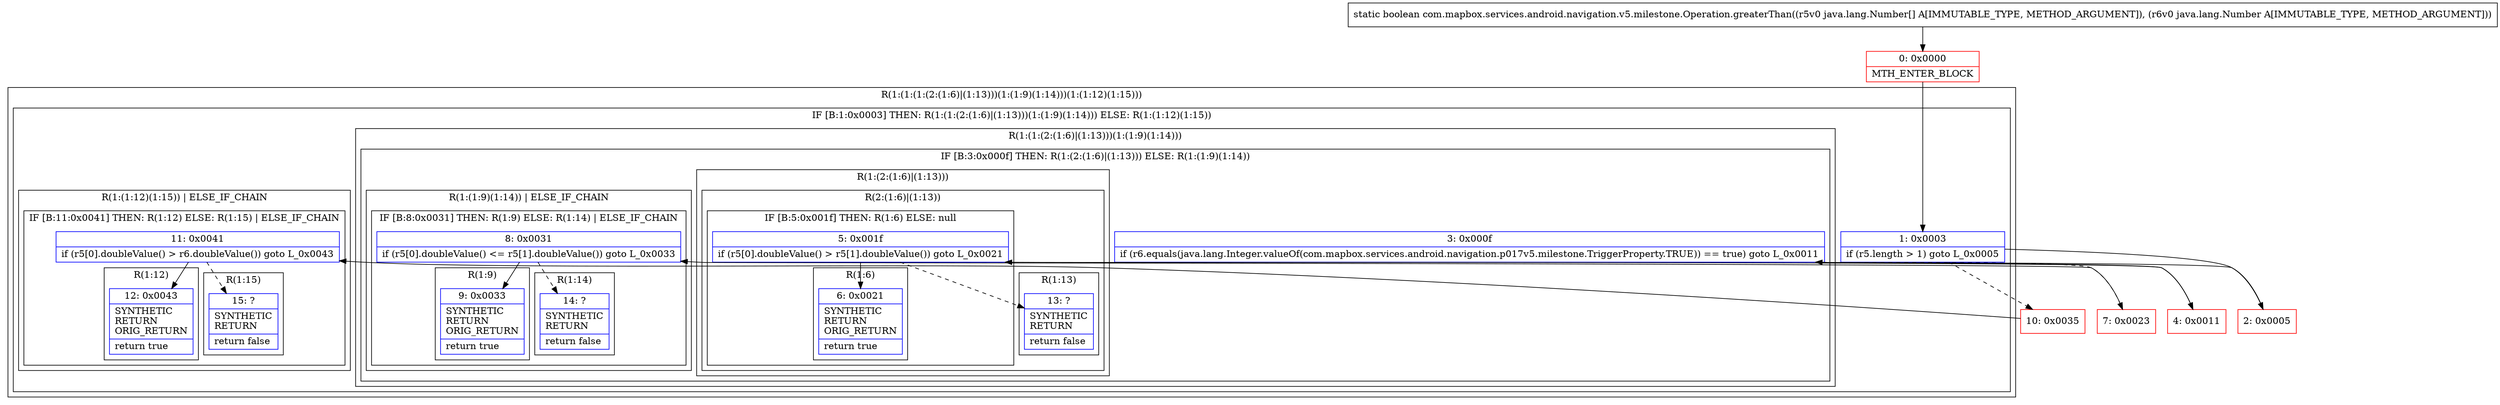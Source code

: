 digraph "CFG forcom.mapbox.services.android.navigation.v5.milestone.Operation.greaterThan([Ljava\/lang\/Number;Ljava\/lang\/Number;)Z" {
subgraph cluster_Region_1843172218 {
label = "R(1:(1:(1:(2:(1:6)|(1:13)))(1:(1:9)(1:14)))(1:(1:12)(1:15)))";
node [shape=record,color=blue];
subgraph cluster_IfRegion_295564975 {
label = "IF [B:1:0x0003] THEN: R(1:(1:(2:(1:6)|(1:13)))(1:(1:9)(1:14))) ELSE: R(1:(1:12)(1:15))";
node [shape=record,color=blue];
Node_1 [shape=record,label="{1\:\ 0x0003|if (r5.length \> 1) goto L_0x0005\l}"];
subgraph cluster_Region_1399007511 {
label = "R(1:(1:(2:(1:6)|(1:13)))(1:(1:9)(1:14)))";
node [shape=record,color=blue];
subgraph cluster_IfRegion_1192999669 {
label = "IF [B:3:0x000f] THEN: R(1:(2:(1:6)|(1:13))) ELSE: R(1:(1:9)(1:14))";
node [shape=record,color=blue];
Node_3 [shape=record,label="{3\:\ 0x000f|if (r6.equals(java.lang.Integer.valueOf(com.mapbox.services.android.navigation.p017v5.milestone.TriggerProperty.TRUE)) == true) goto L_0x0011\l}"];
subgraph cluster_Region_1322628655 {
label = "R(1:(2:(1:6)|(1:13)))";
node [shape=record,color=blue];
subgraph cluster_Region_805505492 {
label = "R(2:(1:6)|(1:13))";
node [shape=record,color=blue];
subgraph cluster_IfRegion_2061677906 {
label = "IF [B:5:0x001f] THEN: R(1:6) ELSE: null";
node [shape=record,color=blue];
Node_5 [shape=record,label="{5\:\ 0x001f|if (r5[0].doubleValue() \> r5[1].doubleValue()) goto L_0x0021\l}"];
subgraph cluster_Region_1622439145 {
label = "R(1:6)";
node [shape=record,color=blue];
Node_6 [shape=record,label="{6\:\ 0x0021|SYNTHETIC\lRETURN\lORIG_RETURN\l|return true\l}"];
}
}
subgraph cluster_Region_62116382 {
label = "R(1:13)";
node [shape=record,color=blue];
Node_13 [shape=record,label="{13\:\ ?|SYNTHETIC\lRETURN\l|return false\l}"];
}
}
}
subgraph cluster_Region_735458837 {
label = "R(1:(1:9)(1:14)) | ELSE_IF_CHAIN\l";
node [shape=record,color=blue];
subgraph cluster_IfRegion_1148280344 {
label = "IF [B:8:0x0031] THEN: R(1:9) ELSE: R(1:14) | ELSE_IF_CHAIN\l";
node [shape=record,color=blue];
Node_8 [shape=record,label="{8\:\ 0x0031|if (r5[0].doubleValue() \<= r5[1].doubleValue()) goto L_0x0033\l}"];
subgraph cluster_Region_128018755 {
label = "R(1:9)";
node [shape=record,color=blue];
Node_9 [shape=record,label="{9\:\ 0x0033|SYNTHETIC\lRETURN\lORIG_RETURN\l|return true\l}"];
}
subgraph cluster_Region_438265995 {
label = "R(1:14)";
node [shape=record,color=blue];
Node_14 [shape=record,label="{14\:\ ?|SYNTHETIC\lRETURN\l|return false\l}"];
}
}
}
}
}
subgraph cluster_Region_14910275 {
label = "R(1:(1:12)(1:15)) | ELSE_IF_CHAIN\l";
node [shape=record,color=blue];
subgraph cluster_IfRegion_1311546585 {
label = "IF [B:11:0x0041] THEN: R(1:12) ELSE: R(1:15) | ELSE_IF_CHAIN\l";
node [shape=record,color=blue];
Node_11 [shape=record,label="{11\:\ 0x0041|if (r5[0].doubleValue() \> r6.doubleValue()) goto L_0x0043\l}"];
subgraph cluster_Region_1120603950 {
label = "R(1:12)";
node [shape=record,color=blue];
Node_12 [shape=record,label="{12\:\ 0x0043|SYNTHETIC\lRETURN\lORIG_RETURN\l|return true\l}"];
}
subgraph cluster_Region_603024588 {
label = "R(1:15)";
node [shape=record,color=blue];
Node_15 [shape=record,label="{15\:\ ?|SYNTHETIC\lRETURN\l|return false\l}"];
}
}
}
}
}
Node_0 [shape=record,color=red,label="{0\:\ 0x0000|MTH_ENTER_BLOCK\l}"];
Node_2 [shape=record,color=red,label="{2\:\ 0x0005}"];
Node_4 [shape=record,color=red,label="{4\:\ 0x0011}"];
Node_7 [shape=record,color=red,label="{7\:\ 0x0023}"];
Node_10 [shape=record,color=red,label="{10\:\ 0x0035}"];
MethodNode[shape=record,label="{static boolean com.mapbox.services.android.navigation.v5.milestone.Operation.greaterThan((r5v0 java.lang.Number[] A[IMMUTABLE_TYPE, METHOD_ARGUMENT]), (r6v0 java.lang.Number A[IMMUTABLE_TYPE, METHOD_ARGUMENT])) }"];
MethodNode -> Node_0;
Node_1 -> Node_2;
Node_1 -> Node_10[style=dashed];
Node_3 -> Node_4;
Node_3 -> Node_7[style=dashed];
Node_5 -> Node_6;
Node_5 -> Node_13[style=dashed];
Node_8 -> Node_9;
Node_8 -> Node_14[style=dashed];
Node_11 -> Node_12;
Node_11 -> Node_15[style=dashed];
Node_0 -> Node_1;
Node_2 -> Node_3;
Node_4 -> Node_5;
Node_7 -> Node_8;
Node_10 -> Node_11;
}

